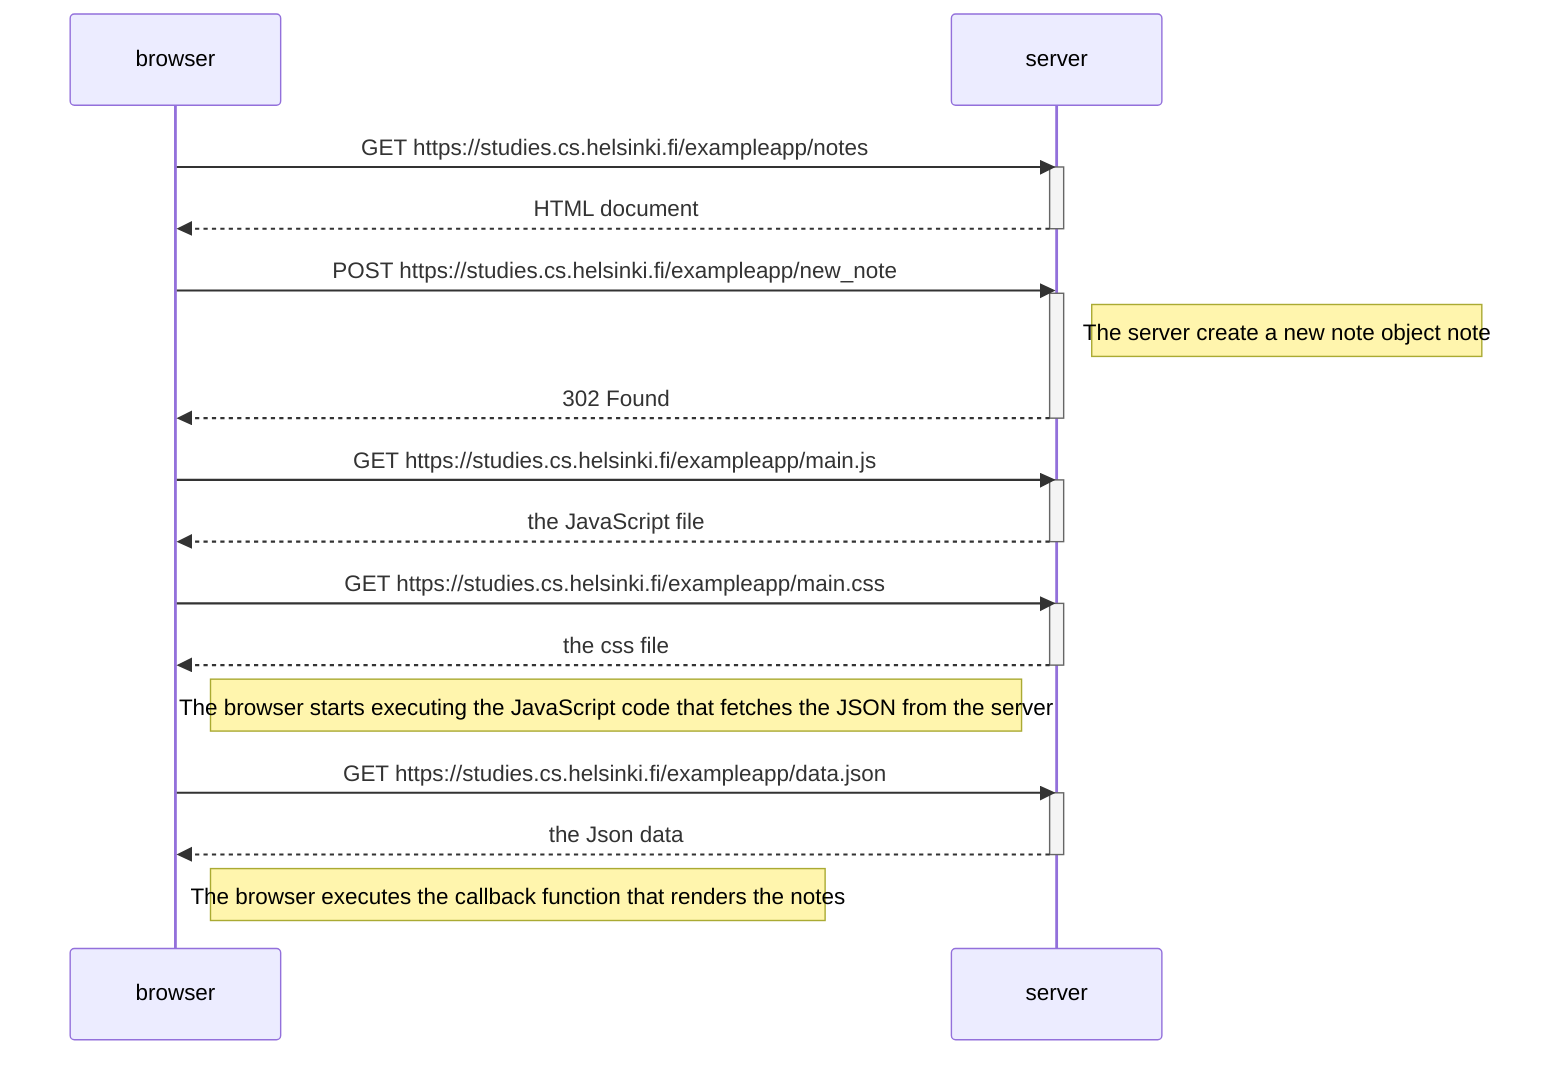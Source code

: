 sequenceDiagram
    participant browser
    participant server

   browser->>server: GET https://studies.cs.helsinki.fi/exampleapp/notes
    activate server
    server-->>browser: HTML document
    deactivate server

    browser->>server: POST https://studies.cs.helsinki.fi/exampleapp/new_note
        activate server
        Note right of server: The server create a new note object note
        server-->>browser: 302 Found 
        deactivate server
       
    browser->>server: GET https://studies.cs.helsinki.fi/exampleapp/main.js
        activate server
        server-->>browser: the JavaScript file
        deactivate server

    browser->>server: GET https://studies.cs.helsinki.fi/exampleapp/main.css
        activate server
        server-->>browser: the css file
        deactivate server

Note right of browser: The browser starts executing the JavaScript code that fetches the JSON from the server

    browser->>server: GET https://studies.cs.helsinki.fi/exampleapp/data.json
    activate server
    server-->>browser: the Json data
    deactivate server

Note right of browser: The browser executes the callback function that renders the notes